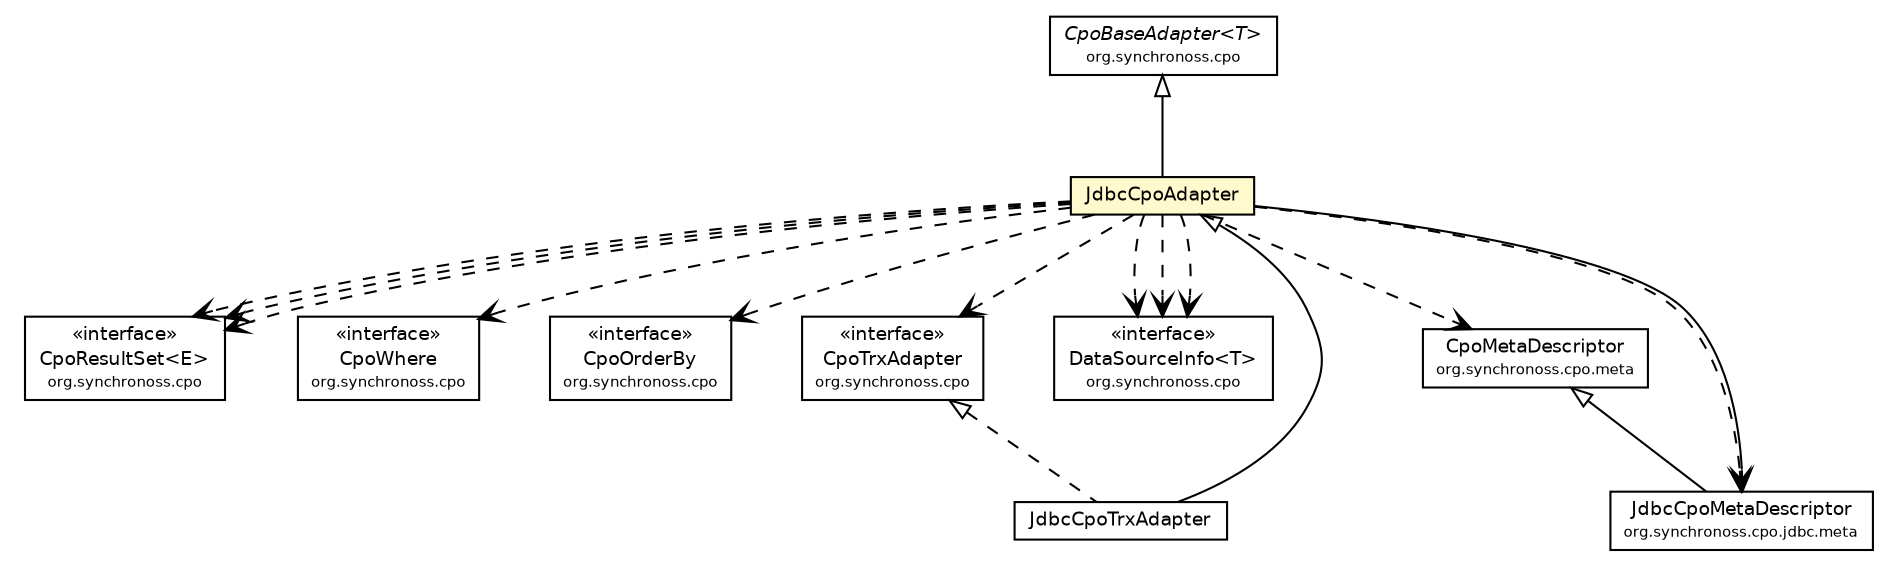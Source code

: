 #!/usr/local/bin/dot
#
# Class diagram 
# Generated by UmlGraph version 4.6 (http://www.spinellis.gr/sw/umlgraph)
#

digraph G {
	edge [fontname="Helvetica",fontsize=10,labelfontname="Helvetica",labelfontsize=10];
	node [fontname="Helvetica",fontsize=10,shape=plaintext];
	// org.synchronoss.cpo.CpoResultSet<E>
	c37480 [label=<<table border="0" cellborder="1" cellspacing="0" cellpadding="2" port="p" href="../CpoResultSet.html">
		<tr><td><table border="0" cellspacing="0" cellpadding="1">
			<tr><td> &laquo;interface&raquo; </td></tr>
			<tr><td> CpoResultSet&lt;E&gt; </td></tr>
			<tr><td><font point-size="7.0"> org.synchronoss.cpo </font></td></tr>
		</table></td></tr>
		</table>>, fontname="Helvetica", fontcolor="black", fontsize=9.0];
	// org.synchronoss.cpo.CpoWhere
	c37481 [label=<<table border="0" cellborder="1" cellspacing="0" cellpadding="2" port="p" href="../CpoWhere.html">
		<tr><td><table border="0" cellspacing="0" cellpadding="1">
			<tr><td> &laquo;interface&raquo; </td></tr>
			<tr><td> CpoWhere </td></tr>
			<tr><td><font point-size="7.0"> org.synchronoss.cpo </font></td></tr>
		</table></td></tr>
		</table>>, fontname="Helvetica", fontcolor="black", fontsize=9.0];
	// org.synchronoss.cpo.CpoOrderBy
	c37486 [label=<<table border="0" cellborder="1" cellspacing="0" cellpadding="2" port="p" href="../CpoOrderBy.html">
		<tr><td><table border="0" cellspacing="0" cellpadding="1">
			<tr><td> &laquo;interface&raquo; </td></tr>
			<tr><td> CpoOrderBy </td></tr>
			<tr><td><font point-size="7.0"> org.synchronoss.cpo </font></td></tr>
		</table></td></tr>
		</table>>, fontname="Helvetica", fontcolor="black", fontsize=9.0];
	// org.synchronoss.cpo.CpoTrxAdapter
	c37492 [label=<<table border="0" cellborder="1" cellspacing="0" cellpadding="2" port="p" href="../CpoTrxAdapter.html">
		<tr><td><table border="0" cellspacing="0" cellpadding="1">
			<tr><td> &laquo;interface&raquo; </td></tr>
			<tr><td> CpoTrxAdapter </td></tr>
			<tr><td><font point-size="7.0"> org.synchronoss.cpo </font></td></tr>
		</table></td></tr>
		</table>>, fontname="Helvetica", fontcolor="black", fontsize=9.0];
	// org.synchronoss.cpo.DataSourceInfo<T>
	c37493 [label=<<table border="0" cellborder="1" cellspacing="0" cellpadding="2" port="p" href="../DataSourceInfo.html">
		<tr><td><table border="0" cellspacing="0" cellpadding="1">
			<tr><td> &laquo;interface&raquo; </td></tr>
			<tr><td> DataSourceInfo&lt;T&gt; </td></tr>
			<tr><td><font point-size="7.0"> org.synchronoss.cpo </font></td></tr>
		</table></td></tr>
		</table>>, fontname="Helvetica", fontcolor="black", fontsize=9.0];
	// org.synchronoss.cpo.CpoBaseAdapter<T>
	c37503 [label=<<table border="0" cellborder="1" cellspacing="0" cellpadding="2" port="p" href="../CpoBaseAdapter.html">
		<tr><td><table border="0" cellspacing="0" cellpadding="1">
			<tr><td><font face="Helvetica-Oblique"> CpoBaseAdapter&lt;T&gt; </font></td></tr>
			<tr><td><font point-size="7.0"> org.synchronoss.cpo </font></td></tr>
		</table></td></tr>
		</table>>, fontname="Helvetica", fontcolor="black", fontsize=9.0];
	// org.synchronoss.cpo.meta.CpoMetaDescriptor
	c37519 [label=<<table border="0" cellborder="1" cellspacing="0" cellpadding="2" port="p" href="../meta/CpoMetaDescriptor.html">
		<tr><td><table border="0" cellspacing="0" cellpadding="1">
			<tr><td> CpoMetaDescriptor </td></tr>
			<tr><td><font point-size="7.0"> org.synchronoss.cpo.meta </font></td></tr>
		</table></td></tr>
		</table>>, fontname="Helvetica", fontcolor="black", fontsize=9.0];
	// org.synchronoss.cpo.jdbc.JdbcCpoAdapter
	c37615 [label=<<table border="0" cellborder="1" cellspacing="0" cellpadding="2" port="p" bgcolor="lemonChiffon" href="./JdbcCpoAdapter.html">
		<tr><td><table border="0" cellspacing="0" cellpadding="1">
			<tr><td> JdbcCpoAdapter </td></tr>
		</table></td></tr>
		</table>>, fontname="Helvetica", fontcolor="black", fontsize=9.0];
	// org.synchronoss.cpo.jdbc.JdbcCpoTrxAdapter
	c37616 [label=<<table border="0" cellborder="1" cellspacing="0" cellpadding="2" port="p" href="./JdbcCpoTrxAdapter.html">
		<tr><td><table border="0" cellspacing="0" cellpadding="1">
			<tr><td> JdbcCpoTrxAdapter </td></tr>
		</table></td></tr>
		</table>>, fontname="Helvetica", fontcolor="black", fontsize=9.0];
	// org.synchronoss.cpo.jdbc.meta.JdbcCpoMetaDescriptor
	c37622 [label=<<table border="0" cellborder="1" cellspacing="0" cellpadding="2" port="p" href="./meta/JdbcCpoMetaDescriptor.html">
		<tr><td><table border="0" cellspacing="0" cellpadding="1">
			<tr><td> JdbcCpoMetaDescriptor </td></tr>
			<tr><td><font point-size="7.0"> org.synchronoss.cpo.jdbc.meta </font></td></tr>
		</table></td></tr>
		</table>>, fontname="Helvetica", fontcolor="black", fontsize=9.0];
	//org.synchronoss.cpo.jdbc.JdbcCpoAdapter extends org.synchronoss.cpo.CpoBaseAdapter<javax.sql.DataSource>
	c37503:p -> c37615:p [dir=back,arrowtail=empty];
	//org.synchronoss.cpo.jdbc.JdbcCpoTrxAdapter extends org.synchronoss.cpo.jdbc.JdbcCpoAdapter
	c37615:p -> c37616:p [dir=back,arrowtail=empty];
	//org.synchronoss.cpo.jdbc.JdbcCpoTrxAdapter implements org.synchronoss.cpo.CpoTrxAdapter
	c37492:p -> c37616:p [dir=back,arrowtail=empty,style=dashed];
	//org.synchronoss.cpo.jdbc.meta.JdbcCpoMetaDescriptor extends org.synchronoss.cpo.meta.CpoMetaDescriptor
	c37519:p -> c37622:p [dir=back,arrowtail=empty];
	// org.synchronoss.cpo.jdbc.JdbcCpoAdapter NAVASSOC org.synchronoss.cpo.jdbc.meta.JdbcCpoMetaDescriptor
	c37615:p -> c37622:p [taillabel="", label="", headlabel="", fontname="Helvetica", fontcolor="black", fontsize=10.0, color="black", arrowhead=open];
	// org.synchronoss.cpo.jdbc.JdbcCpoAdapter DEPEND org.synchronoss.cpo.CpoResultSet<E>
	c37615:p -> c37480:p [taillabel="", label="", headlabel="", fontname="Helvetica", fontcolor="black", fontsize=10.0, color="black", arrowhead=open, style=dashed];
	// org.synchronoss.cpo.jdbc.JdbcCpoAdapter DEPEND org.synchronoss.cpo.jdbc.meta.JdbcCpoMetaDescriptor
	c37615:p -> c37622:p [taillabel="", label="", headlabel="", fontname="Helvetica", fontcolor="black", fontsize=10.0, color="black", arrowhead=open, style=dashed];
	// org.synchronoss.cpo.jdbc.JdbcCpoAdapter DEPEND org.synchronoss.cpo.CpoOrderBy
	c37615:p -> c37486:p [taillabel="", label="", headlabel="", fontname="Helvetica", fontcolor="black", fontsize=10.0, color="black", arrowhead=open, style=dashed];
	// org.synchronoss.cpo.jdbc.JdbcCpoAdapter DEPEND org.synchronoss.cpo.CpoResultSet<E>
	c37615:p -> c37480:p [taillabel="", label="", headlabel="", fontname="Helvetica", fontcolor="black", fontsize=10.0, color="black", arrowhead=open, style=dashed];
	// org.synchronoss.cpo.jdbc.JdbcCpoAdapter DEPEND org.synchronoss.cpo.DataSourceInfo<T>
	c37615:p -> c37493:p [taillabel="", label="", headlabel="", fontname="Helvetica", fontcolor="black", fontsize=10.0, color="black", arrowhead=open, style=dashed];
	// org.synchronoss.cpo.jdbc.JdbcCpoAdapter DEPEND org.synchronoss.cpo.DataSourceInfo<T>
	c37615:p -> c37493:p [taillabel="", label="", headlabel="", fontname="Helvetica", fontcolor="black", fontsize=10.0, color="black", arrowhead=open, style=dashed];
	// org.synchronoss.cpo.jdbc.JdbcCpoAdapter DEPEND org.synchronoss.cpo.CpoWhere
	c37615:p -> c37481:p [taillabel="", label="", headlabel="", fontname="Helvetica", fontcolor="black", fontsize=10.0, color="black", arrowhead=open, style=dashed];
	// org.synchronoss.cpo.jdbc.JdbcCpoAdapter DEPEND org.synchronoss.cpo.CpoTrxAdapter
	c37615:p -> c37492:p [taillabel="", label="", headlabel="", fontname="Helvetica", fontcolor="black", fontsize=10.0, color="black", arrowhead=open, style=dashed];
	// org.synchronoss.cpo.jdbc.JdbcCpoAdapter DEPEND org.synchronoss.cpo.meta.CpoMetaDescriptor
	c37615:p -> c37519:p [taillabel="", label="", headlabel="", fontname="Helvetica", fontcolor="black", fontsize=10.0, color="black", arrowhead=open, style=dashed];
	// org.synchronoss.cpo.jdbc.JdbcCpoAdapter DEPEND org.synchronoss.cpo.DataSourceInfo<T>
	c37615:p -> c37493:p [taillabel="", label="", headlabel="", fontname="Helvetica", fontcolor="black", fontsize=10.0, color="black", arrowhead=open, style=dashed];
	// org.synchronoss.cpo.jdbc.JdbcCpoAdapter DEPEND org.synchronoss.cpo.CpoResultSet<E>
	c37615:p -> c37480:p [taillabel="", label="", headlabel="", fontname="Helvetica", fontcolor="black", fontsize=10.0, color="black", arrowhead=open, style=dashed];
}

